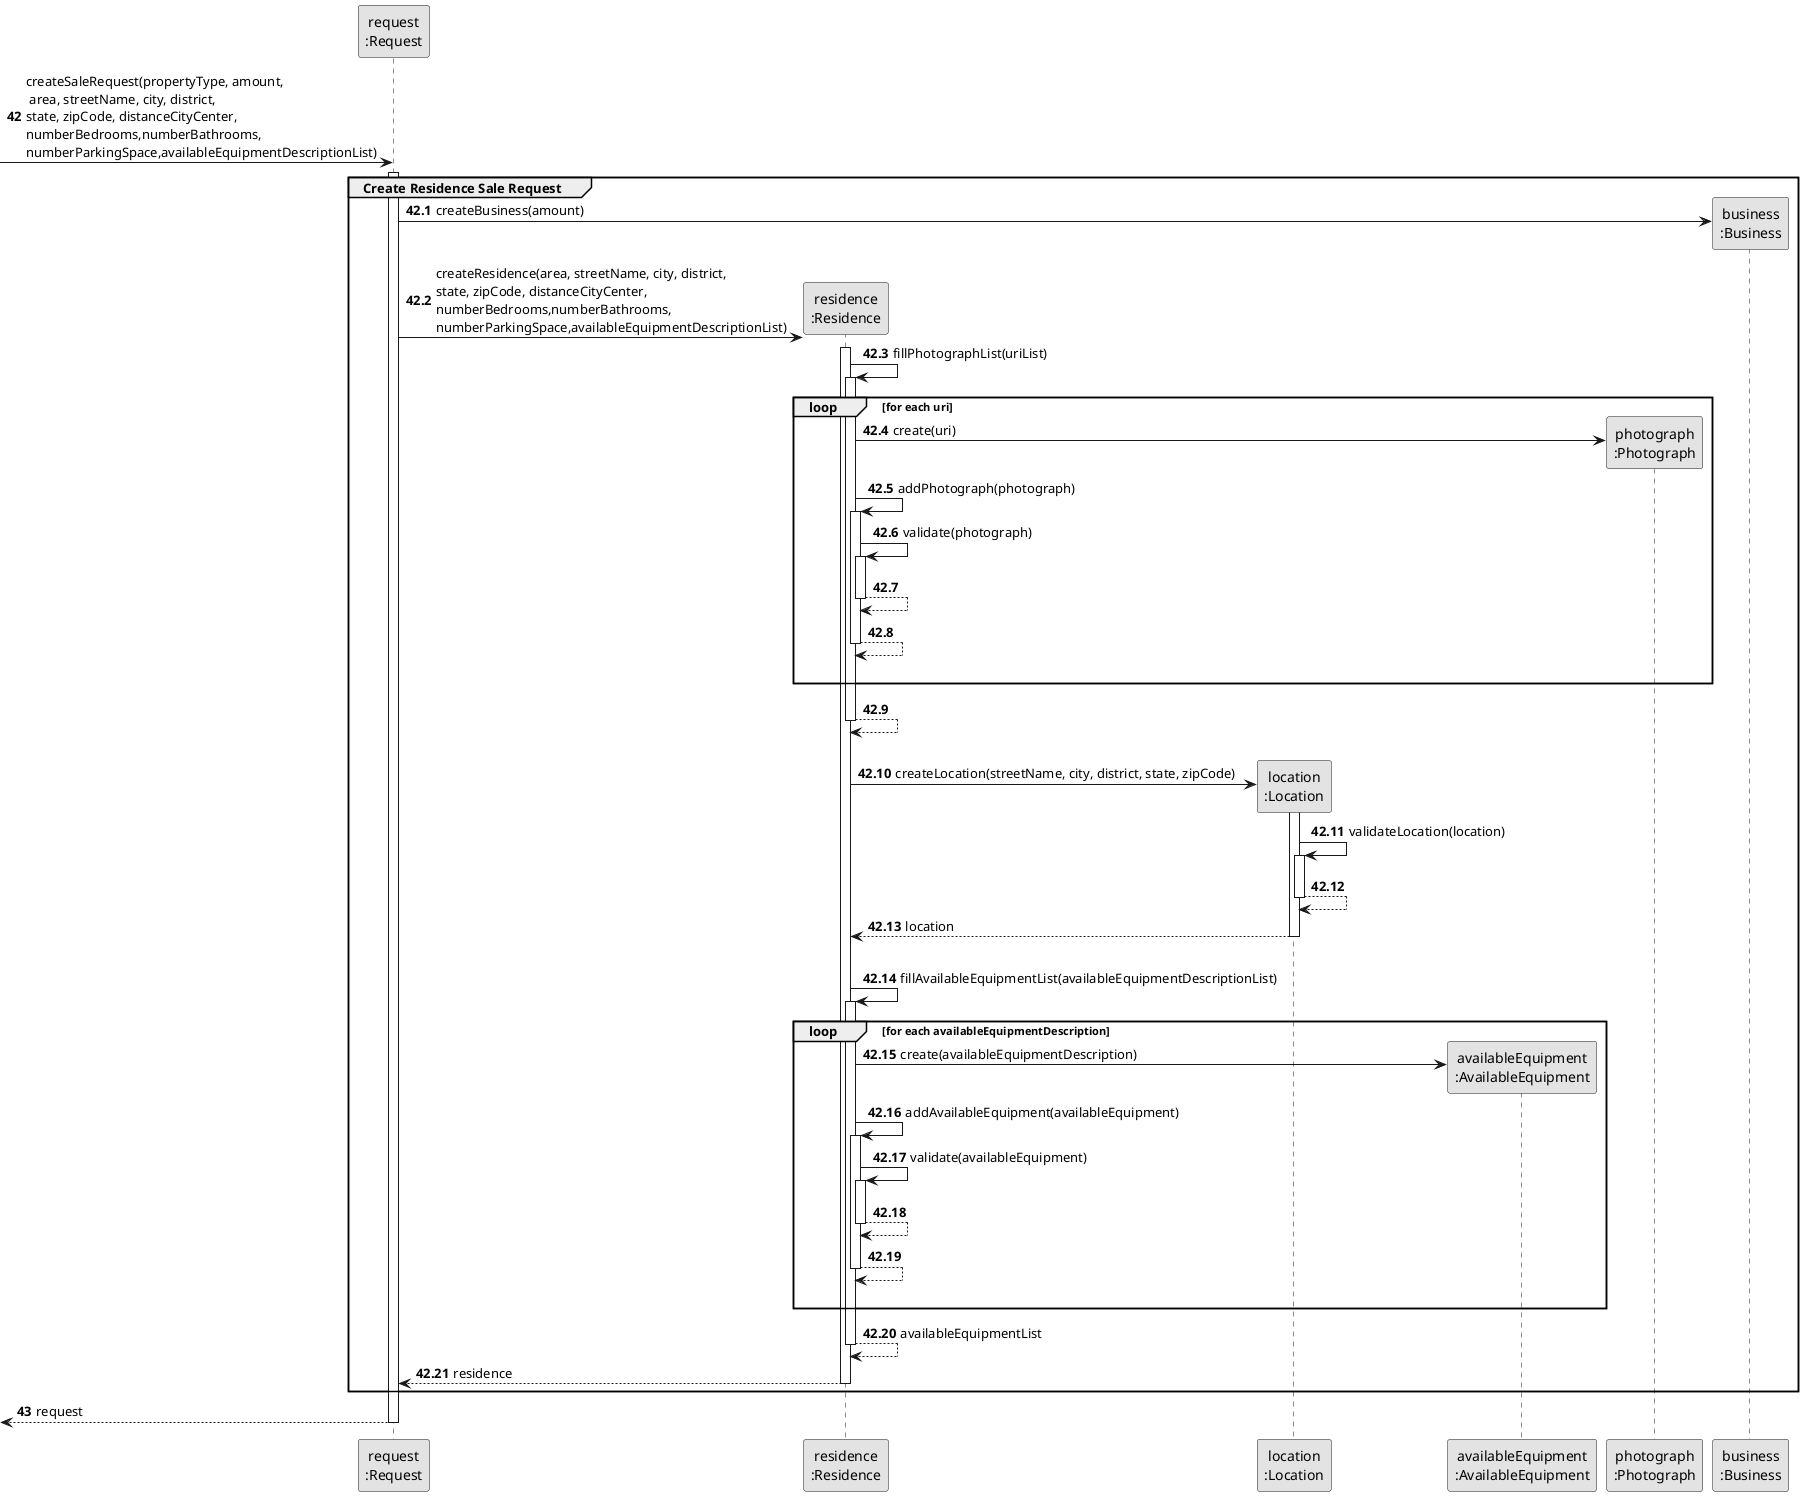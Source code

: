 @startuml
skinparam monochrome true
skinparam packageStyle rectangle
skinparam shadowing false


participant "request\n:Request" as REQUEST
participant "residence\n:Residence" as RESIDENCE
participant "property\n:Property" as RESIDENCE
participant "location\n:Location" as LOCATION
participant "availableEquipment\n:AvailableEquipment" as AEQUIP
participant "photograph\n:Photograph" as PHOTO
participant "business\n:Business" as BUSINESS


autonumber 42


        -> REQUEST **: createSaleRequest(propertyType, amount,\n area, streetName, city, district,\nstate, zipCode, distanceCityCenter,\nnumberBedrooms,numberBathrooms,\nnumberParkingSpace,availableEquipmentDescriptionList)
            activate REQUEST

autonumber 42.1

    group Create Residence Sale Request

           REQUEST -> BUSINESS** : createBusiness(amount)

            REQUEST -> RESIDENCE** : createResidence(area, streetName, city, district,\nstate, zipCode, distanceCityCenter,\nnumberBedrooms,numberBathrooms,\nnumberParkingSpace,availableEquipmentDescriptionList)
              activate RESIDENCE


                RESIDENCE -> RESIDENCE: fillPhotographList(uriList)
                activate RESIDENCE

                loop for each uri

                RESIDENCE -> PHOTO**: create(uri)

                RESIDENCE -> RESIDENCE: addPhotograph(photograph)
                activate RESIDENCE

                RESIDENCE -> RESIDENCE: validate(photograph)
                activate RESIDENCE

                RESIDENCE --> RESIDENCE:
                deactivate RESIDENCE

                RESIDENCE --> RESIDENCE:
                deactivate RESIDENCE
                |||
                end loop

                RESIDENCE --> RESIDENCE:
                deactivate RESIDENCE


                |||
                RESIDENCE -> LOCATION** : createLocation(streetName, city, district, state, zipCode)
                activate LOCATION

                LOCATION -> LOCATION : validateLocation(location)
                activate LOCATION

                LOCATION--> LOCATION
                deactivate LOCATION

                LOCATION --> RESIDENCE : location
                deactivate LOCATION
                |||
                RESIDENCE -> RESIDENCE : fillAvailableEquipmentList(availableEquipmentDescriptionList)
                activate RESIDENCE

               loop for each availableEquipmentDescription

               RESIDENCE -> AEQUIP**: create(availableEquipmentDescription)

               RESIDENCE -> RESIDENCE : addAvailableEquipment(availableEquipment)
               activate RESIDENCE

               RESIDENCE -> RESIDENCE : validate(availableEquipment)
               activate RESIDENCE

               RESIDENCE --> RESIDENCE :
               deactivate RESIDENCE

               RESIDENCE --> RESIDENCE :
               deactivate RESIDENCE
              |||
              end loop

            RESIDENCE --> RESIDENCE : availableEquipmentList
            deactivate RESIDENCE

            RESIDENCE --> REQUEST: residence
            deactivate RESIDENCE





      end group

autonumber 43
        <--REQUEST : request
                       deactivate REQUEST


@enduml